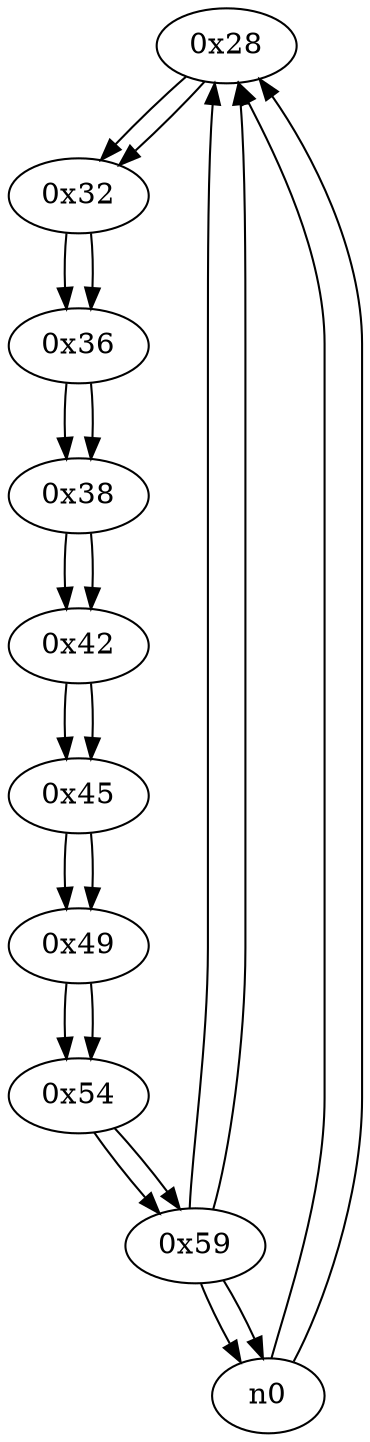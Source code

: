 digraph G{
/* nodes */
  n1 [label="0x28"]
  n2 [label="0x32"]
  n3 [label="0x36"]
  n4 [label="0x38"]
  n5 [label="0x42"]
  n6 [label="0x45"]
  n7 [label="0x49"]
  n8 [label="0x54"]
  n9 [label="0x59"]
/* edges */
n1 -> n2;
n0 -> n1;
n9 -> n1;
n0 -> n1;
n2 -> n3;
n1 -> n2;
n3 -> n4;
n2 -> n3;
n4 -> n5;
n3 -> n4;
n5 -> n6;
n4 -> n5;
n6 -> n7;
n5 -> n6;
n7 -> n8;
n6 -> n7;
n8 -> n9;
n7 -> n8;
n9 -> n0;
n9 -> n1;
n9 -> n0;
n8 -> n9;
}

